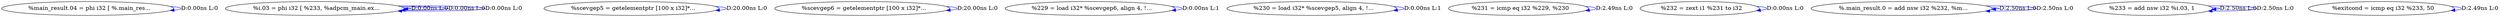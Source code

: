 digraph {
Node0x3f01130[label="  %main_result.04 = phi i32 [ %.main_res..."];
Node0x3f01130 -> Node0x3f01130[label="D:0.00ns L:0",color=blue];
Node0x3f01210[label="  %i.03 = phi i32 [ %233, %adpcm_main.ex..."];
Node0x3f01210 -> Node0x3f01210[label="D:0.00ns L:0",color=blue];
Node0x3f01210 -> Node0x3f01210[label="D:0.00ns L:0",color=blue];
Node0x3f01210 -> Node0x3f01210[label="D:0.00ns L:0",color=blue];
Node0x3f012f0[label="  %scevgep5 = getelementptr [100 x i32]*..."];
Node0x3f012f0 -> Node0x3f012f0[label="D:20.00ns L:0",color=blue];
Node0x3f01410[label="  %scevgep6 = getelementptr [100 x i32]*..."];
Node0x3f01410 -> Node0x3f01410[label="D:20.00ns L:0",color=blue];
Node0x3f014f0[label="  %229 = load i32* %scevgep6, align 4, !..."];
Node0x3f014f0 -> Node0x3f014f0[label="D:0.00ns L:1",color=blue];
Node0x3f015d0[label="  %230 = load i32* %scevgep5, align 4, !..."];
Node0x3f015d0 -> Node0x3f015d0[label="D:0.00ns L:1",color=blue];
Node0x3f01710[label="  %231 = icmp eq i32 %229, %230"];
Node0x3f01710 -> Node0x3f01710[label="D:2.49ns L:0",color=blue];
Node0x3f01830[label="  %232 = zext i1 %231 to i32"];
Node0x3f01830 -> Node0x3f01830[label="D:0.00ns L:0",color=blue];
Node0x3f01910[label="  %.main_result.0 = add nsw i32 %232, %m..."];
Node0x3f01910 -> Node0x3f01910[label="D:2.50ns L:0",color=blue];
Node0x3f01910 -> Node0x3f01910[label="D:2.50ns L:0",color=blue];
Node0x3f019f0[label="  %233 = add nsw i32 %i.03, 1"];
Node0x3f019f0 -> Node0x3f019f0[label="D:2.50ns L:0",color=blue];
Node0x3f019f0 -> Node0x3f019f0[label="D:2.50ns L:0",color=blue];
Node0x3f01ad0[label="  %exitcond = icmp eq i32 %233, 50"];
Node0x3f01ad0 -> Node0x3f01ad0[label="D:2.49ns L:0",color=blue];
}
